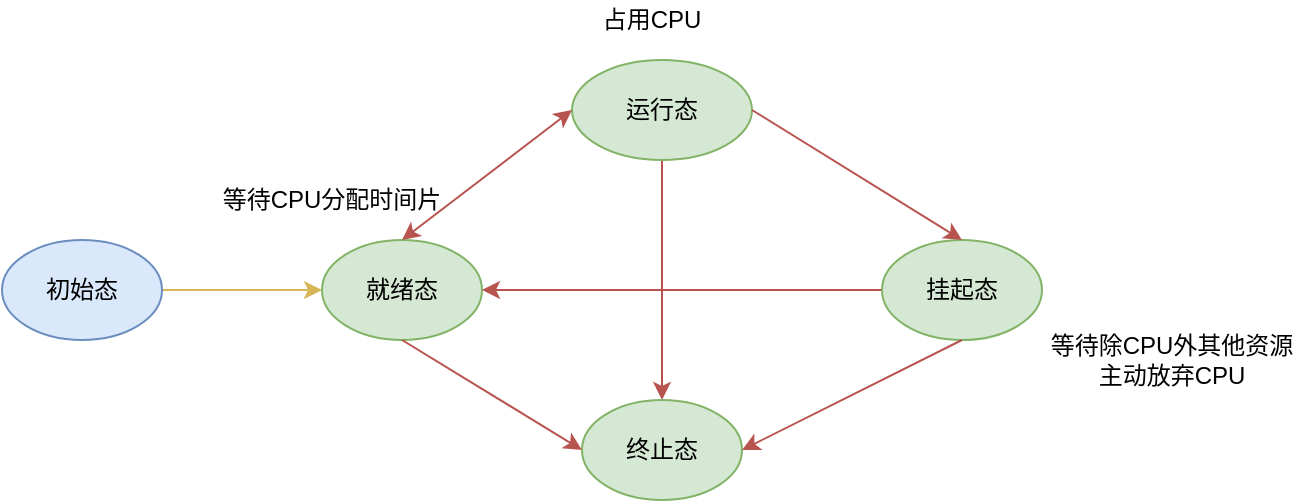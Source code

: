 <mxfile version="12.4.2" type="device" pages="1"><diagram id="_T-xTo1iMWMYpldAdmQB" name="Page-1"><mxGraphModel dx="946" dy="595" grid="1" gridSize="10" guides="1" tooltips="1" connect="1" arrows="1" fold="1" page="1" pageScale="1" pageWidth="827" pageHeight="1169" math="0" shadow="0"><root><mxCell id="0"/><mxCell id="1" parent="0"/><mxCell id="zgMo2pGVbKir34nPxb2e-7" style="edgeStyle=orthogonalEdgeStyle;rounded=0;orthogonalLoop=1;jettySize=auto;html=1;entryX=0;entryY=0.5;entryDx=0;entryDy=0;fillColor=#fff2cc;strokeColor=#d6b656;" edge="1" parent="1" source="zgMo2pGVbKir34nPxb2e-2" target="zgMo2pGVbKir34nPxb2e-3"><mxGeometry relative="1" as="geometry"/></mxCell><mxCell id="zgMo2pGVbKir34nPxb2e-2" value="初始态" style="ellipse;whiteSpace=wrap;html=1;fillColor=#dae8fc;strokeColor=#6c8ebf;" vertex="1" parent="1"><mxGeometry x="80" y="160" width="80" height="50" as="geometry"/></mxCell><mxCell id="zgMo2pGVbKir34nPxb2e-3" value="就绪态" style="ellipse;whiteSpace=wrap;html=1;fillColor=#d5e8d4;strokeColor=#82b366;" vertex="1" parent="1"><mxGeometry x="240" y="160" width="80" height="50" as="geometry"/></mxCell><mxCell id="zgMo2pGVbKir34nPxb2e-17" style="edgeStyle=orthogonalEdgeStyle;rounded=0;orthogonalLoop=1;jettySize=auto;html=1;entryX=0.5;entryY=0;entryDx=0;entryDy=0;fillColor=#f8cecc;strokeColor=#b85450;" edge="1" parent="1" source="zgMo2pGVbKir34nPxb2e-4" target="zgMo2pGVbKir34nPxb2e-5"><mxGeometry relative="1" as="geometry"/></mxCell><mxCell id="zgMo2pGVbKir34nPxb2e-4" value="运行态" style="ellipse;whiteSpace=wrap;html=1;fillColor=#d5e8d4;strokeColor=#82b366;" vertex="1" parent="1"><mxGeometry x="365" y="70" width="90" height="50" as="geometry"/></mxCell><mxCell id="zgMo2pGVbKir34nPxb2e-5" value="终止态" style="ellipse;whiteSpace=wrap;html=1;fillColor=#d5e8d4;strokeColor=#82b366;" vertex="1" parent="1"><mxGeometry x="370" y="240" width="80" height="50" as="geometry"/></mxCell><mxCell id="zgMo2pGVbKir34nPxb2e-18" style="edgeStyle=orthogonalEdgeStyle;rounded=0;orthogonalLoop=1;jettySize=auto;html=1;entryX=1;entryY=0.5;entryDx=0;entryDy=0;fillColor=#f8cecc;strokeColor=#b85450;" edge="1" parent="1" source="zgMo2pGVbKir34nPxb2e-6" target="zgMo2pGVbKir34nPxb2e-3"><mxGeometry relative="1" as="geometry"/></mxCell><mxCell id="zgMo2pGVbKir34nPxb2e-6" value="挂起态" style="ellipse;whiteSpace=wrap;html=1;fillColor=#d5e8d4;strokeColor=#82b366;" vertex="1" parent="1"><mxGeometry x="520" y="160" width="80" height="50" as="geometry"/></mxCell><mxCell id="zgMo2pGVbKir34nPxb2e-12" value="" style="endArrow=classic;startArrow=classic;html=1;exitX=0.5;exitY=0;exitDx=0;exitDy=0;entryX=0;entryY=0.5;entryDx=0;entryDy=0;fillColor=#f8cecc;strokeColor=#b85450;" edge="1" parent="1" source="zgMo2pGVbKir34nPxb2e-3" target="zgMo2pGVbKir34nPxb2e-4"><mxGeometry width="50" height="50" relative="1" as="geometry"><mxPoint x="310" y="120" as="sourcePoint"/><mxPoint x="360" y="70" as="targetPoint"/></mxGeometry></mxCell><mxCell id="zgMo2pGVbKir34nPxb2e-14" value="" style="endArrow=classic;html=1;exitX=0.5;exitY=1;exitDx=0;exitDy=0;entryX=0;entryY=0.5;entryDx=0;entryDy=0;fillColor=#f8cecc;strokeColor=#b85450;" edge="1" parent="1" source="zgMo2pGVbKir34nPxb2e-3" target="zgMo2pGVbKir34nPxb2e-5"><mxGeometry width="50" height="50" relative="1" as="geometry"><mxPoint x="320" y="320" as="sourcePoint"/><mxPoint x="370" y="270" as="targetPoint"/></mxGeometry></mxCell><mxCell id="zgMo2pGVbKir34nPxb2e-15" value="" style="endArrow=classic;html=1;entryX=1;entryY=0.5;entryDx=0;entryDy=0;exitX=0.5;exitY=1;exitDx=0;exitDy=0;fillColor=#f8cecc;strokeColor=#b85450;" edge="1" parent="1" source="zgMo2pGVbKir34nPxb2e-6" target="zgMo2pGVbKir34nPxb2e-5"><mxGeometry width="50" height="50" relative="1" as="geometry"><mxPoint x="610" y="310" as="sourcePoint"/><mxPoint x="660" y="260" as="targetPoint"/></mxGeometry></mxCell><mxCell id="zgMo2pGVbKir34nPxb2e-16" value="" style="endArrow=classic;html=1;exitX=1;exitY=0.5;exitDx=0;exitDy=0;entryX=0.5;entryY=0;entryDx=0;entryDy=0;fillColor=#f8cecc;strokeColor=#b85450;" edge="1" parent="1" source="zgMo2pGVbKir34nPxb2e-4" target="zgMo2pGVbKir34nPxb2e-6"><mxGeometry width="50" height="50" relative="1" as="geometry"><mxPoint x="620" y="110" as="sourcePoint"/><mxPoint x="670" y="60" as="targetPoint"/></mxGeometry></mxCell><mxCell id="zgMo2pGVbKir34nPxb2e-19" value="占用CPU" style="text;html=1;strokeColor=none;fillColor=none;align=center;verticalAlign=middle;whiteSpace=wrap;rounded=0;" vertex="1" parent="1"><mxGeometry x="370" y="40" width="70" height="20" as="geometry"/></mxCell><mxCell id="zgMo2pGVbKir34nPxb2e-20" value="等待CPU分配时间片" style="text;html=1;strokeColor=none;fillColor=none;align=center;verticalAlign=middle;whiteSpace=wrap;rounded=0;" vertex="1" parent="1"><mxGeometry x="180" y="130" width="130" height="20" as="geometry"/></mxCell><mxCell id="zgMo2pGVbKir34nPxb2e-21" value="等待除CPU外其他资源主动放弃CPU" style="text;html=1;strokeColor=none;fillColor=none;align=center;verticalAlign=middle;whiteSpace=wrap;rounded=0;" vertex="1" parent="1"><mxGeometry x="600" y="210" width="130" height="20" as="geometry"/></mxCell></root></mxGraphModel></diagram></mxfile>